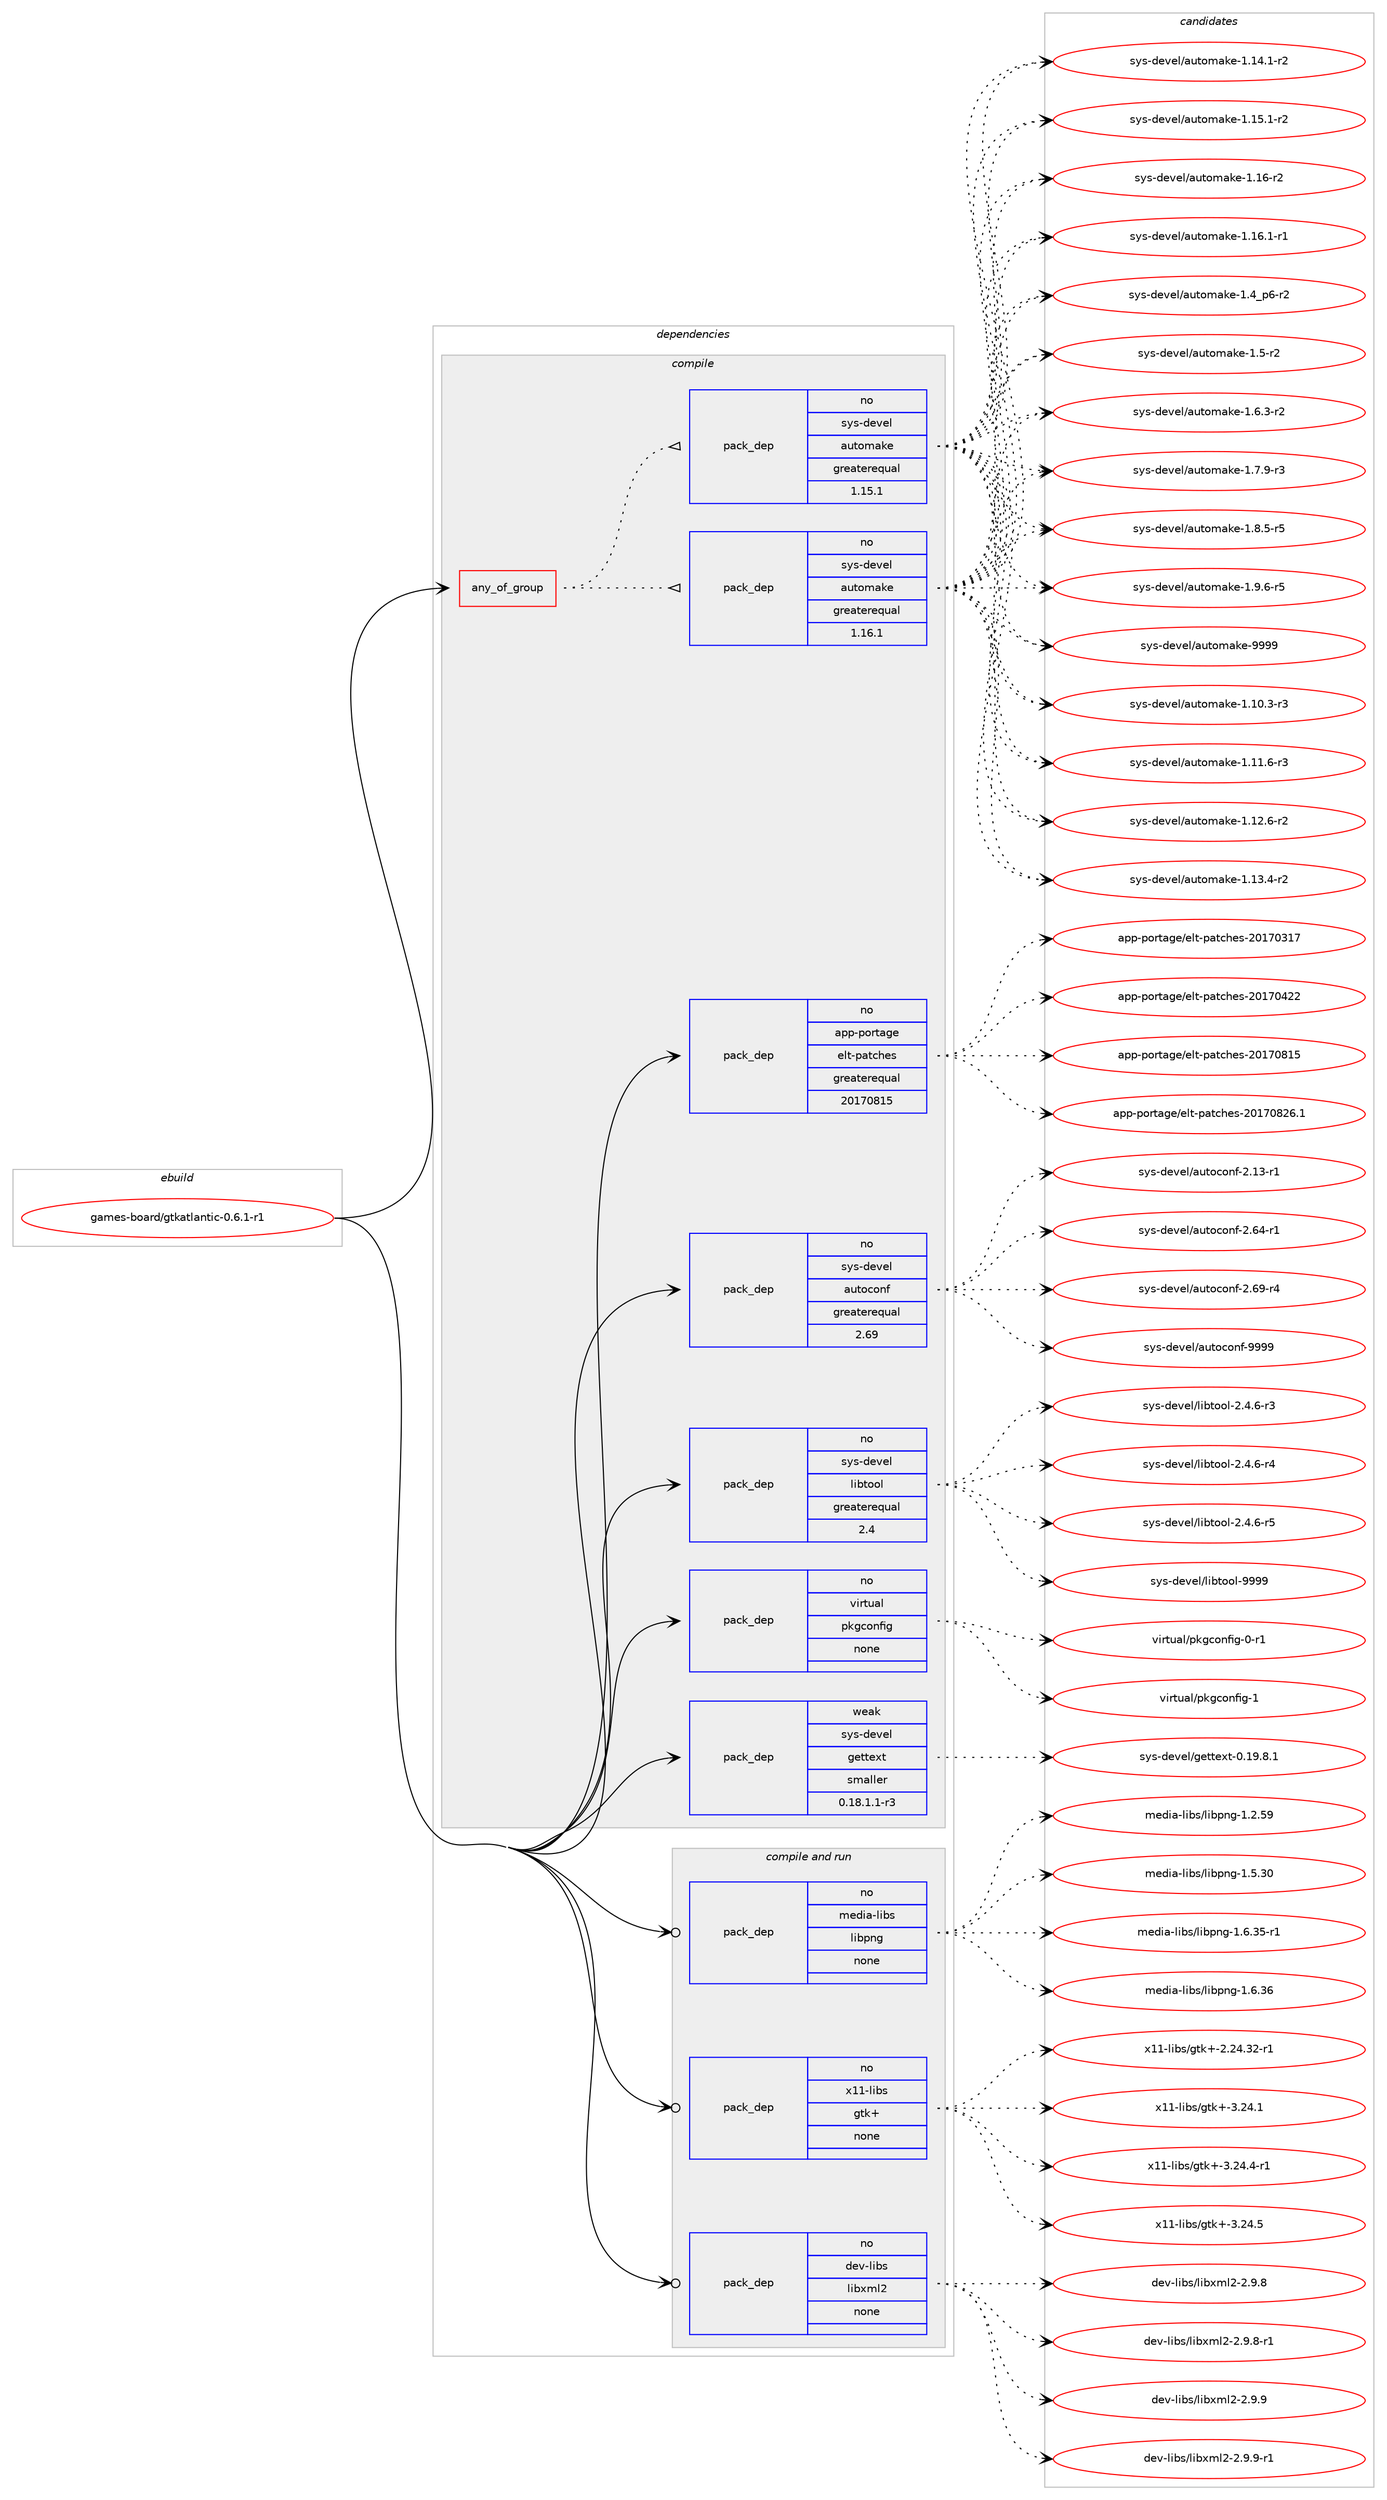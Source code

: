 digraph prolog {

# *************
# Graph options
# *************

newrank=true;
concentrate=true;
compound=true;
graph [rankdir=LR,fontname=Helvetica,fontsize=10,ranksep=1.5];#, ranksep=2.5, nodesep=0.2];
edge  [arrowhead=vee];
node  [fontname=Helvetica,fontsize=10];

# **********
# The ebuild
# **********

subgraph cluster_leftcol {
color=gray;
rank=same;
label=<<i>ebuild</i>>;
id [label="games-board/gtkatlantic-0.6.1-r1", color=red, width=4, href="../games-board/gtkatlantic-0.6.1-r1.svg"];
}

# ****************
# The dependencies
# ****************

subgraph cluster_midcol {
color=gray;
label=<<i>dependencies</i>>;
subgraph cluster_compile {
fillcolor="#eeeeee";
style=filled;
label=<<i>compile</i>>;
subgraph any23237 {
dependency1555181 [label=<<TABLE BORDER="0" CELLBORDER="1" CELLSPACING="0" CELLPADDING="4"><TR><TD CELLPADDING="10">any_of_group</TD></TR></TABLE>>, shape=none, color=red];subgraph pack1105200 {
dependency1555182 [label=<<TABLE BORDER="0" CELLBORDER="1" CELLSPACING="0" CELLPADDING="4" WIDTH="220"><TR><TD ROWSPAN="6" CELLPADDING="30">pack_dep</TD></TR><TR><TD WIDTH="110">no</TD></TR><TR><TD>sys-devel</TD></TR><TR><TD>automake</TD></TR><TR><TD>greaterequal</TD></TR><TR><TD>1.16.1</TD></TR></TABLE>>, shape=none, color=blue];
}
dependency1555181:e -> dependency1555182:w [weight=20,style="dotted",arrowhead="oinv"];
subgraph pack1105201 {
dependency1555183 [label=<<TABLE BORDER="0" CELLBORDER="1" CELLSPACING="0" CELLPADDING="4" WIDTH="220"><TR><TD ROWSPAN="6" CELLPADDING="30">pack_dep</TD></TR><TR><TD WIDTH="110">no</TD></TR><TR><TD>sys-devel</TD></TR><TR><TD>automake</TD></TR><TR><TD>greaterequal</TD></TR><TR><TD>1.15.1</TD></TR></TABLE>>, shape=none, color=blue];
}
dependency1555181:e -> dependency1555183:w [weight=20,style="dotted",arrowhead="oinv"];
}
id:e -> dependency1555181:w [weight=20,style="solid",arrowhead="vee"];
subgraph pack1105202 {
dependency1555184 [label=<<TABLE BORDER="0" CELLBORDER="1" CELLSPACING="0" CELLPADDING="4" WIDTH="220"><TR><TD ROWSPAN="6" CELLPADDING="30">pack_dep</TD></TR><TR><TD WIDTH="110">no</TD></TR><TR><TD>app-portage</TD></TR><TR><TD>elt-patches</TD></TR><TR><TD>greaterequal</TD></TR><TR><TD>20170815</TD></TR></TABLE>>, shape=none, color=blue];
}
id:e -> dependency1555184:w [weight=20,style="solid",arrowhead="vee"];
subgraph pack1105203 {
dependency1555185 [label=<<TABLE BORDER="0" CELLBORDER="1" CELLSPACING="0" CELLPADDING="4" WIDTH="220"><TR><TD ROWSPAN="6" CELLPADDING="30">pack_dep</TD></TR><TR><TD WIDTH="110">no</TD></TR><TR><TD>sys-devel</TD></TR><TR><TD>autoconf</TD></TR><TR><TD>greaterequal</TD></TR><TR><TD>2.69</TD></TR></TABLE>>, shape=none, color=blue];
}
id:e -> dependency1555185:w [weight=20,style="solid",arrowhead="vee"];
subgraph pack1105204 {
dependency1555186 [label=<<TABLE BORDER="0" CELLBORDER="1" CELLSPACING="0" CELLPADDING="4" WIDTH="220"><TR><TD ROWSPAN="6" CELLPADDING="30">pack_dep</TD></TR><TR><TD WIDTH="110">no</TD></TR><TR><TD>sys-devel</TD></TR><TR><TD>libtool</TD></TR><TR><TD>greaterequal</TD></TR><TR><TD>2.4</TD></TR></TABLE>>, shape=none, color=blue];
}
id:e -> dependency1555186:w [weight=20,style="solid",arrowhead="vee"];
subgraph pack1105205 {
dependency1555187 [label=<<TABLE BORDER="0" CELLBORDER="1" CELLSPACING="0" CELLPADDING="4" WIDTH="220"><TR><TD ROWSPAN="6" CELLPADDING="30">pack_dep</TD></TR><TR><TD WIDTH="110">no</TD></TR><TR><TD>virtual</TD></TR><TR><TD>pkgconfig</TD></TR><TR><TD>none</TD></TR><TR><TD></TD></TR></TABLE>>, shape=none, color=blue];
}
id:e -> dependency1555187:w [weight=20,style="solid",arrowhead="vee"];
subgraph pack1105206 {
dependency1555188 [label=<<TABLE BORDER="0" CELLBORDER="1" CELLSPACING="0" CELLPADDING="4" WIDTH="220"><TR><TD ROWSPAN="6" CELLPADDING="30">pack_dep</TD></TR><TR><TD WIDTH="110">weak</TD></TR><TR><TD>sys-devel</TD></TR><TR><TD>gettext</TD></TR><TR><TD>smaller</TD></TR><TR><TD>0.18.1.1-r3</TD></TR></TABLE>>, shape=none, color=blue];
}
id:e -> dependency1555188:w [weight=20,style="solid",arrowhead="vee"];
}
subgraph cluster_compileandrun {
fillcolor="#eeeeee";
style=filled;
label=<<i>compile and run</i>>;
subgraph pack1105207 {
dependency1555189 [label=<<TABLE BORDER="0" CELLBORDER="1" CELLSPACING="0" CELLPADDING="4" WIDTH="220"><TR><TD ROWSPAN="6" CELLPADDING="30">pack_dep</TD></TR><TR><TD WIDTH="110">no</TD></TR><TR><TD>dev-libs</TD></TR><TR><TD>libxml2</TD></TR><TR><TD>none</TD></TR><TR><TD></TD></TR></TABLE>>, shape=none, color=blue];
}
id:e -> dependency1555189:w [weight=20,style="solid",arrowhead="odotvee"];
subgraph pack1105208 {
dependency1555190 [label=<<TABLE BORDER="0" CELLBORDER="1" CELLSPACING="0" CELLPADDING="4" WIDTH="220"><TR><TD ROWSPAN="6" CELLPADDING="30">pack_dep</TD></TR><TR><TD WIDTH="110">no</TD></TR><TR><TD>media-libs</TD></TR><TR><TD>libpng</TD></TR><TR><TD>none</TD></TR><TR><TD></TD></TR></TABLE>>, shape=none, color=blue];
}
id:e -> dependency1555190:w [weight=20,style="solid",arrowhead="odotvee"];
subgraph pack1105209 {
dependency1555191 [label=<<TABLE BORDER="0" CELLBORDER="1" CELLSPACING="0" CELLPADDING="4" WIDTH="220"><TR><TD ROWSPAN="6" CELLPADDING="30">pack_dep</TD></TR><TR><TD WIDTH="110">no</TD></TR><TR><TD>x11-libs</TD></TR><TR><TD>gtk+</TD></TR><TR><TD>none</TD></TR><TR><TD></TD></TR></TABLE>>, shape=none, color=blue];
}
id:e -> dependency1555191:w [weight=20,style="solid",arrowhead="odotvee"];
}
subgraph cluster_run {
fillcolor="#eeeeee";
style=filled;
label=<<i>run</i>>;
}
}

# **************
# The candidates
# **************

subgraph cluster_choices {
rank=same;
color=gray;
label=<<i>candidates</i>>;

subgraph choice1105200 {
color=black;
nodesep=1;
choice11512111545100101118101108479711711611110997107101454946494846514511451 [label="sys-devel/automake-1.10.3-r3", color=red, width=4,href="../sys-devel/automake-1.10.3-r3.svg"];
choice11512111545100101118101108479711711611110997107101454946494946544511451 [label="sys-devel/automake-1.11.6-r3", color=red, width=4,href="../sys-devel/automake-1.11.6-r3.svg"];
choice11512111545100101118101108479711711611110997107101454946495046544511450 [label="sys-devel/automake-1.12.6-r2", color=red, width=4,href="../sys-devel/automake-1.12.6-r2.svg"];
choice11512111545100101118101108479711711611110997107101454946495146524511450 [label="sys-devel/automake-1.13.4-r2", color=red, width=4,href="../sys-devel/automake-1.13.4-r2.svg"];
choice11512111545100101118101108479711711611110997107101454946495246494511450 [label="sys-devel/automake-1.14.1-r2", color=red, width=4,href="../sys-devel/automake-1.14.1-r2.svg"];
choice11512111545100101118101108479711711611110997107101454946495346494511450 [label="sys-devel/automake-1.15.1-r2", color=red, width=4,href="../sys-devel/automake-1.15.1-r2.svg"];
choice1151211154510010111810110847971171161111099710710145494649544511450 [label="sys-devel/automake-1.16-r2", color=red, width=4,href="../sys-devel/automake-1.16-r2.svg"];
choice11512111545100101118101108479711711611110997107101454946495446494511449 [label="sys-devel/automake-1.16.1-r1", color=red, width=4,href="../sys-devel/automake-1.16.1-r1.svg"];
choice115121115451001011181011084797117116111109971071014549465295112544511450 [label="sys-devel/automake-1.4_p6-r2", color=red, width=4,href="../sys-devel/automake-1.4_p6-r2.svg"];
choice11512111545100101118101108479711711611110997107101454946534511450 [label="sys-devel/automake-1.5-r2", color=red, width=4,href="../sys-devel/automake-1.5-r2.svg"];
choice115121115451001011181011084797117116111109971071014549465446514511450 [label="sys-devel/automake-1.6.3-r2", color=red, width=4,href="../sys-devel/automake-1.6.3-r2.svg"];
choice115121115451001011181011084797117116111109971071014549465546574511451 [label="sys-devel/automake-1.7.9-r3", color=red, width=4,href="../sys-devel/automake-1.7.9-r3.svg"];
choice115121115451001011181011084797117116111109971071014549465646534511453 [label="sys-devel/automake-1.8.5-r5", color=red, width=4,href="../sys-devel/automake-1.8.5-r5.svg"];
choice115121115451001011181011084797117116111109971071014549465746544511453 [label="sys-devel/automake-1.9.6-r5", color=red, width=4,href="../sys-devel/automake-1.9.6-r5.svg"];
choice115121115451001011181011084797117116111109971071014557575757 [label="sys-devel/automake-9999", color=red, width=4,href="../sys-devel/automake-9999.svg"];
dependency1555182:e -> choice11512111545100101118101108479711711611110997107101454946494846514511451:w [style=dotted,weight="100"];
dependency1555182:e -> choice11512111545100101118101108479711711611110997107101454946494946544511451:w [style=dotted,weight="100"];
dependency1555182:e -> choice11512111545100101118101108479711711611110997107101454946495046544511450:w [style=dotted,weight="100"];
dependency1555182:e -> choice11512111545100101118101108479711711611110997107101454946495146524511450:w [style=dotted,weight="100"];
dependency1555182:e -> choice11512111545100101118101108479711711611110997107101454946495246494511450:w [style=dotted,weight="100"];
dependency1555182:e -> choice11512111545100101118101108479711711611110997107101454946495346494511450:w [style=dotted,weight="100"];
dependency1555182:e -> choice1151211154510010111810110847971171161111099710710145494649544511450:w [style=dotted,weight="100"];
dependency1555182:e -> choice11512111545100101118101108479711711611110997107101454946495446494511449:w [style=dotted,weight="100"];
dependency1555182:e -> choice115121115451001011181011084797117116111109971071014549465295112544511450:w [style=dotted,weight="100"];
dependency1555182:e -> choice11512111545100101118101108479711711611110997107101454946534511450:w [style=dotted,weight="100"];
dependency1555182:e -> choice115121115451001011181011084797117116111109971071014549465446514511450:w [style=dotted,weight="100"];
dependency1555182:e -> choice115121115451001011181011084797117116111109971071014549465546574511451:w [style=dotted,weight="100"];
dependency1555182:e -> choice115121115451001011181011084797117116111109971071014549465646534511453:w [style=dotted,weight="100"];
dependency1555182:e -> choice115121115451001011181011084797117116111109971071014549465746544511453:w [style=dotted,weight="100"];
dependency1555182:e -> choice115121115451001011181011084797117116111109971071014557575757:w [style=dotted,weight="100"];
}
subgraph choice1105201 {
color=black;
nodesep=1;
choice11512111545100101118101108479711711611110997107101454946494846514511451 [label="sys-devel/automake-1.10.3-r3", color=red, width=4,href="../sys-devel/automake-1.10.3-r3.svg"];
choice11512111545100101118101108479711711611110997107101454946494946544511451 [label="sys-devel/automake-1.11.6-r3", color=red, width=4,href="../sys-devel/automake-1.11.6-r3.svg"];
choice11512111545100101118101108479711711611110997107101454946495046544511450 [label="sys-devel/automake-1.12.6-r2", color=red, width=4,href="../sys-devel/automake-1.12.6-r2.svg"];
choice11512111545100101118101108479711711611110997107101454946495146524511450 [label="sys-devel/automake-1.13.4-r2", color=red, width=4,href="../sys-devel/automake-1.13.4-r2.svg"];
choice11512111545100101118101108479711711611110997107101454946495246494511450 [label="sys-devel/automake-1.14.1-r2", color=red, width=4,href="../sys-devel/automake-1.14.1-r2.svg"];
choice11512111545100101118101108479711711611110997107101454946495346494511450 [label="sys-devel/automake-1.15.1-r2", color=red, width=4,href="../sys-devel/automake-1.15.1-r2.svg"];
choice1151211154510010111810110847971171161111099710710145494649544511450 [label="sys-devel/automake-1.16-r2", color=red, width=4,href="../sys-devel/automake-1.16-r2.svg"];
choice11512111545100101118101108479711711611110997107101454946495446494511449 [label="sys-devel/automake-1.16.1-r1", color=red, width=4,href="../sys-devel/automake-1.16.1-r1.svg"];
choice115121115451001011181011084797117116111109971071014549465295112544511450 [label="sys-devel/automake-1.4_p6-r2", color=red, width=4,href="../sys-devel/automake-1.4_p6-r2.svg"];
choice11512111545100101118101108479711711611110997107101454946534511450 [label="sys-devel/automake-1.5-r2", color=red, width=4,href="../sys-devel/automake-1.5-r2.svg"];
choice115121115451001011181011084797117116111109971071014549465446514511450 [label="sys-devel/automake-1.6.3-r2", color=red, width=4,href="../sys-devel/automake-1.6.3-r2.svg"];
choice115121115451001011181011084797117116111109971071014549465546574511451 [label="sys-devel/automake-1.7.9-r3", color=red, width=4,href="../sys-devel/automake-1.7.9-r3.svg"];
choice115121115451001011181011084797117116111109971071014549465646534511453 [label="sys-devel/automake-1.8.5-r5", color=red, width=4,href="../sys-devel/automake-1.8.5-r5.svg"];
choice115121115451001011181011084797117116111109971071014549465746544511453 [label="sys-devel/automake-1.9.6-r5", color=red, width=4,href="../sys-devel/automake-1.9.6-r5.svg"];
choice115121115451001011181011084797117116111109971071014557575757 [label="sys-devel/automake-9999", color=red, width=4,href="../sys-devel/automake-9999.svg"];
dependency1555183:e -> choice11512111545100101118101108479711711611110997107101454946494846514511451:w [style=dotted,weight="100"];
dependency1555183:e -> choice11512111545100101118101108479711711611110997107101454946494946544511451:w [style=dotted,weight="100"];
dependency1555183:e -> choice11512111545100101118101108479711711611110997107101454946495046544511450:w [style=dotted,weight="100"];
dependency1555183:e -> choice11512111545100101118101108479711711611110997107101454946495146524511450:w [style=dotted,weight="100"];
dependency1555183:e -> choice11512111545100101118101108479711711611110997107101454946495246494511450:w [style=dotted,weight="100"];
dependency1555183:e -> choice11512111545100101118101108479711711611110997107101454946495346494511450:w [style=dotted,weight="100"];
dependency1555183:e -> choice1151211154510010111810110847971171161111099710710145494649544511450:w [style=dotted,weight="100"];
dependency1555183:e -> choice11512111545100101118101108479711711611110997107101454946495446494511449:w [style=dotted,weight="100"];
dependency1555183:e -> choice115121115451001011181011084797117116111109971071014549465295112544511450:w [style=dotted,weight="100"];
dependency1555183:e -> choice11512111545100101118101108479711711611110997107101454946534511450:w [style=dotted,weight="100"];
dependency1555183:e -> choice115121115451001011181011084797117116111109971071014549465446514511450:w [style=dotted,weight="100"];
dependency1555183:e -> choice115121115451001011181011084797117116111109971071014549465546574511451:w [style=dotted,weight="100"];
dependency1555183:e -> choice115121115451001011181011084797117116111109971071014549465646534511453:w [style=dotted,weight="100"];
dependency1555183:e -> choice115121115451001011181011084797117116111109971071014549465746544511453:w [style=dotted,weight="100"];
dependency1555183:e -> choice115121115451001011181011084797117116111109971071014557575757:w [style=dotted,weight="100"];
}
subgraph choice1105202 {
color=black;
nodesep=1;
choice97112112451121111141169710310147101108116451129711699104101115455048495548514955 [label="app-portage/elt-patches-20170317", color=red, width=4,href="../app-portage/elt-patches-20170317.svg"];
choice97112112451121111141169710310147101108116451129711699104101115455048495548525050 [label="app-portage/elt-patches-20170422", color=red, width=4,href="../app-portage/elt-patches-20170422.svg"];
choice97112112451121111141169710310147101108116451129711699104101115455048495548564953 [label="app-portage/elt-patches-20170815", color=red, width=4,href="../app-portage/elt-patches-20170815.svg"];
choice971121124511211111411697103101471011081164511297116991041011154550484955485650544649 [label="app-portage/elt-patches-20170826.1", color=red, width=4,href="../app-portage/elt-patches-20170826.1.svg"];
dependency1555184:e -> choice97112112451121111141169710310147101108116451129711699104101115455048495548514955:w [style=dotted,weight="100"];
dependency1555184:e -> choice97112112451121111141169710310147101108116451129711699104101115455048495548525050:w [style=dotted,weight="100"];
dependency1555184:e -> choice97112112451121111141169710310147101108116451129711699104101115455048495548564953:w [style=dotted,weight="100"];
dependency1555184:e -> choice971121124511211111411697103101471011081164511297116991041011154550484955485650544649:w [style=dotted,weight="100"];
}
subgraph choice1105203 {
color=black;
nodesep=1;
choice1151211154510010111810110847971171161119911111010245504649514511449 [label="sys-devel/autoconf-2.13-r1", color=red, width=4,href="../sys-devel/autoconf-2.13-r1.svg"];
choice1151211154510010111810110847971171161119911111010245504654524511449 [label="sys-devel/autoconf-2.64-r1", color=red, width=4,href="../sys-devel/autoconf-2.64-r1.svg"];
choice1151211154510010111810110847971171161119911111010245504654574511452 [label="sys-devel/autoconf-2.69-r4", color=red, width=4,href="../sys-devel/autoconf-2.69-r4.svg"];
choice115121115451001011181011084797117116111991111101024557575757 [label="sys-devel/autoconf-9999", color=red, width=4,href="../sys-devel/autoconf-9999.svg"];
dependency1555185:e -> choice1151211154510010111810110847971171161119911111010245504649514511449:w [style=dotted,weight="100"];
dependency1555185:e -> choice1151211154510010111810110847971171161119911111010245504654524511449:w [style=dotted,weight="100"];
dependency1555185:e -> choice1151211154510010111810110847971171161119911111010245504654574511452:w [style=dotted,weight="100"];
dependency1555185:e -> choice115121115451001011181011084797117116111991111101024557575757:w [style=dotted,weight="100"];
}
subgraph choice1105204 {
color=black;
nodesep=1;
choice1151211154510010111810110847108105981161111111084550465246544511451 [label="sys-devel/libtool-2.4.6-r3", color=red, width=4,href="../sys-devel/libtool-2.4.6-r3.svg"];
choice1151211154510010111810110847108105981161111111084550465246544511452 [label="sys-devel/libtool-2.4.6-r4", color=red, width=4,href="../sys-devel/libtool-2.4.6-r4.svg"];
choice1151211154510010111810110847108105981161111111084550465246544511453 [label="sys-devel/libtool-2.4.6-r5", color=red, width=4,href="../sys-devel/libtool-2.4.6-r5.svg"];
choice1151211154510010111810110847108105981161111111084557575757 [label="sys-devel/libtool-9999", color=red, width=4,href="../sys-devel/libtool-9999.svg"];
dependency1555186:e -> choice1151211154510010111810110847108105981161111111084550465246544511451:w [style=dotted,weight="100"];
dependency1555186:e -> choice1151211154510010111810110847108105981161111111084550465246544511452:w [style=dotted,weight="100"];
dependency1555186:e -> choice1151211154510010111810110847108105981161111111084550465246544511453:w [style=dotted,weight="100"];
dependency1555186:e -> choice1151211154510010111810110847108105981161111111084557575757:w [style=dotted,weight="100"];
}
subgraph choice1105205 {
color=black;
nodesep=1;
choice11810511411611797108471121071039911111010210510345484511449 [label="virtual/pkgconfig-0-r1", color=red, width=4,href="../virtual/pkgconfig-0-r1.svg"];
choice1181051141161179710847112107103991111101021051034549 [label="virtual/pkgconfig-1", color=red, width=4,href="../virtual/pkgconfig-1.svg"];
dependency1555187:e -> choice11810511411611797108471121071039911111010210510345484511449:w [style=dotted,weight="100"];
dependency1555187:e -> choice1181051141161179710847112107103991111101021051034549:w [style=dotted,weight="100"];
}
subgraph choice1105206 {
color=black;
nodesep=1;
choice1151211154510010111810110847103101116116101120116454846495746564649 [label="sys-devel/gettext-0.19.8.1", color=red, width=4,href="../sys-devel/gettext-0.19.8.1.svg"];
dependency1555188:e -> choice1151211154510010111810110847103101116116101120116454846495746564649:w [style=dotted,weight="100"];
}
subgraph choice1105207 {
color=black;
nodesep=1;
choice1001011184510810598115471081059812010910850455046574656 [label="dev-libs/libxml2-2.9.8", color=red, width=4,href="../dev-libs/libxml2-2.9.8.svg"];
choice10010111845108105981154710810598120109108504550465746564511449 [label="dev-libs/libxml2-2.9.8-r1", color=red, width=4,href="../dev-libs/libxml2-2.9.8-r1.svg"];
choice1001011184510810598115471081059812010910850455046574657 [label="dev-libs/libxml2-2.9.9", color=red, width=4,href="../dev-libs/libxml2-2.9.9.svg"];
choice10010111845108105981154710810598120109108504550465746574511449 [label="dev-libs/libxml2-2.9.9-r1", color=red, width=4,href="../dev-libs/libxml2-2.9.9-r1.svg"];
dependency1555189:e -> choice1001011184510810598115471081059812010910850455046574656:w [style=dotted,weight="100"];
dependency1555189:e -> choice10010111845108105981154710810598120109108504550465746564511449:w [style=dotted,weight="100"];
dependency1555189:e -> choice1001011184510810598115471081059812010910850455046574657:w [style=dotted,weight="100"];
dependency1555189:e -> choice10010111845108105981154710810598120109108504550465746574511449:w [style=dotted,weight="100"];
}
subgraph choice1105208 {
color=black;
nodesep=1;
choice109101100105974510810598115471081059811211010345494650465357 [label="media-libs/libpng-1.2.59", color=red, width=4,href="../media-libs/libpng-1.2.59.svg"];
choice109101100105974510810598115471081059811211010345494653465148 [label="media-libs/libpng-1.5.30", color=red, width=4,href="../media-libs/libpng-1.5.30.svg"];
choice1091011001059745108105981154710810598112110103454946544651534511449 [label="media-libs/libpng-1.6.35-r1", color=red, width=4,href="../media-libs/libpng-1.6.35-r1.svg"];
choice109101100105974510810598115471081059811211010345494654465154 [label="media-libs/libpng-1.6.36", color=red, width=4,href="../media-libs/libpng-1.6.36.svg"];
dependency1555190:e -> choice109101100105974510810598115471081059811211010345494650465357:w [style=dotted,weight="100"];
dependency1555190:e -> choice109101100105974510810598115471081059811211010345494653465148:w [style=dotted,weight="100"];
dependency1555190:e -> choice1091011001059745108105981154710810598112110103454946544651534511449:w [style=dotted,weight="100"];
dependency1555190:e -> choice109101100105974510810598115471081059811211010345494654465154:w [style=dotted,weight="100"];
}
subgraph choice1105209 {
color=black;
nodesep=1;
choice12049494510810598115471031161074345504650524651504511449 [label="x11-libs/gtk+-2.24.32-r1", color=red, width=4,href="../x11-libs/gtk+-2.24.32-r1.svg"];
choice12049494510810598115471031161074345514650524649 [label="x11-libs/gtk+-3.24.1", color=red, width=4,href="../x11-libs/gtk+-3.24.1.svg"];
choice120494945108105981154710311610743455146505246524511449 [label="x11-libs/gtk+-3.24.4-r1", color=red, width=4,href="../x11-libs/gtk+-3.24.4-r1.svg"];
choice12049494510810598115471031161074345514650524653 [label="x11-libs/gtk+-3.24.5", color=red, width=4,href="../x11-libs/gtk+-3.24.5.svg"];
dependency1555191:e -> choice12049494510810598115471031161074345504650524651504511449:w [style=dotted,weight="100"];
dependency1555191:e -> choice12049494510810598115471031161074345514650524649:w [style=dotted,weight="100"];
dependency1555191:e -> choice120494945108105981154710311610743455146505246524511449:w [style=dotted,weight="100"];
dependency1555191:e -> choice12049494510810598115471031161074345514650524653:w [style=dotted,weight="100"];
}
}

}
